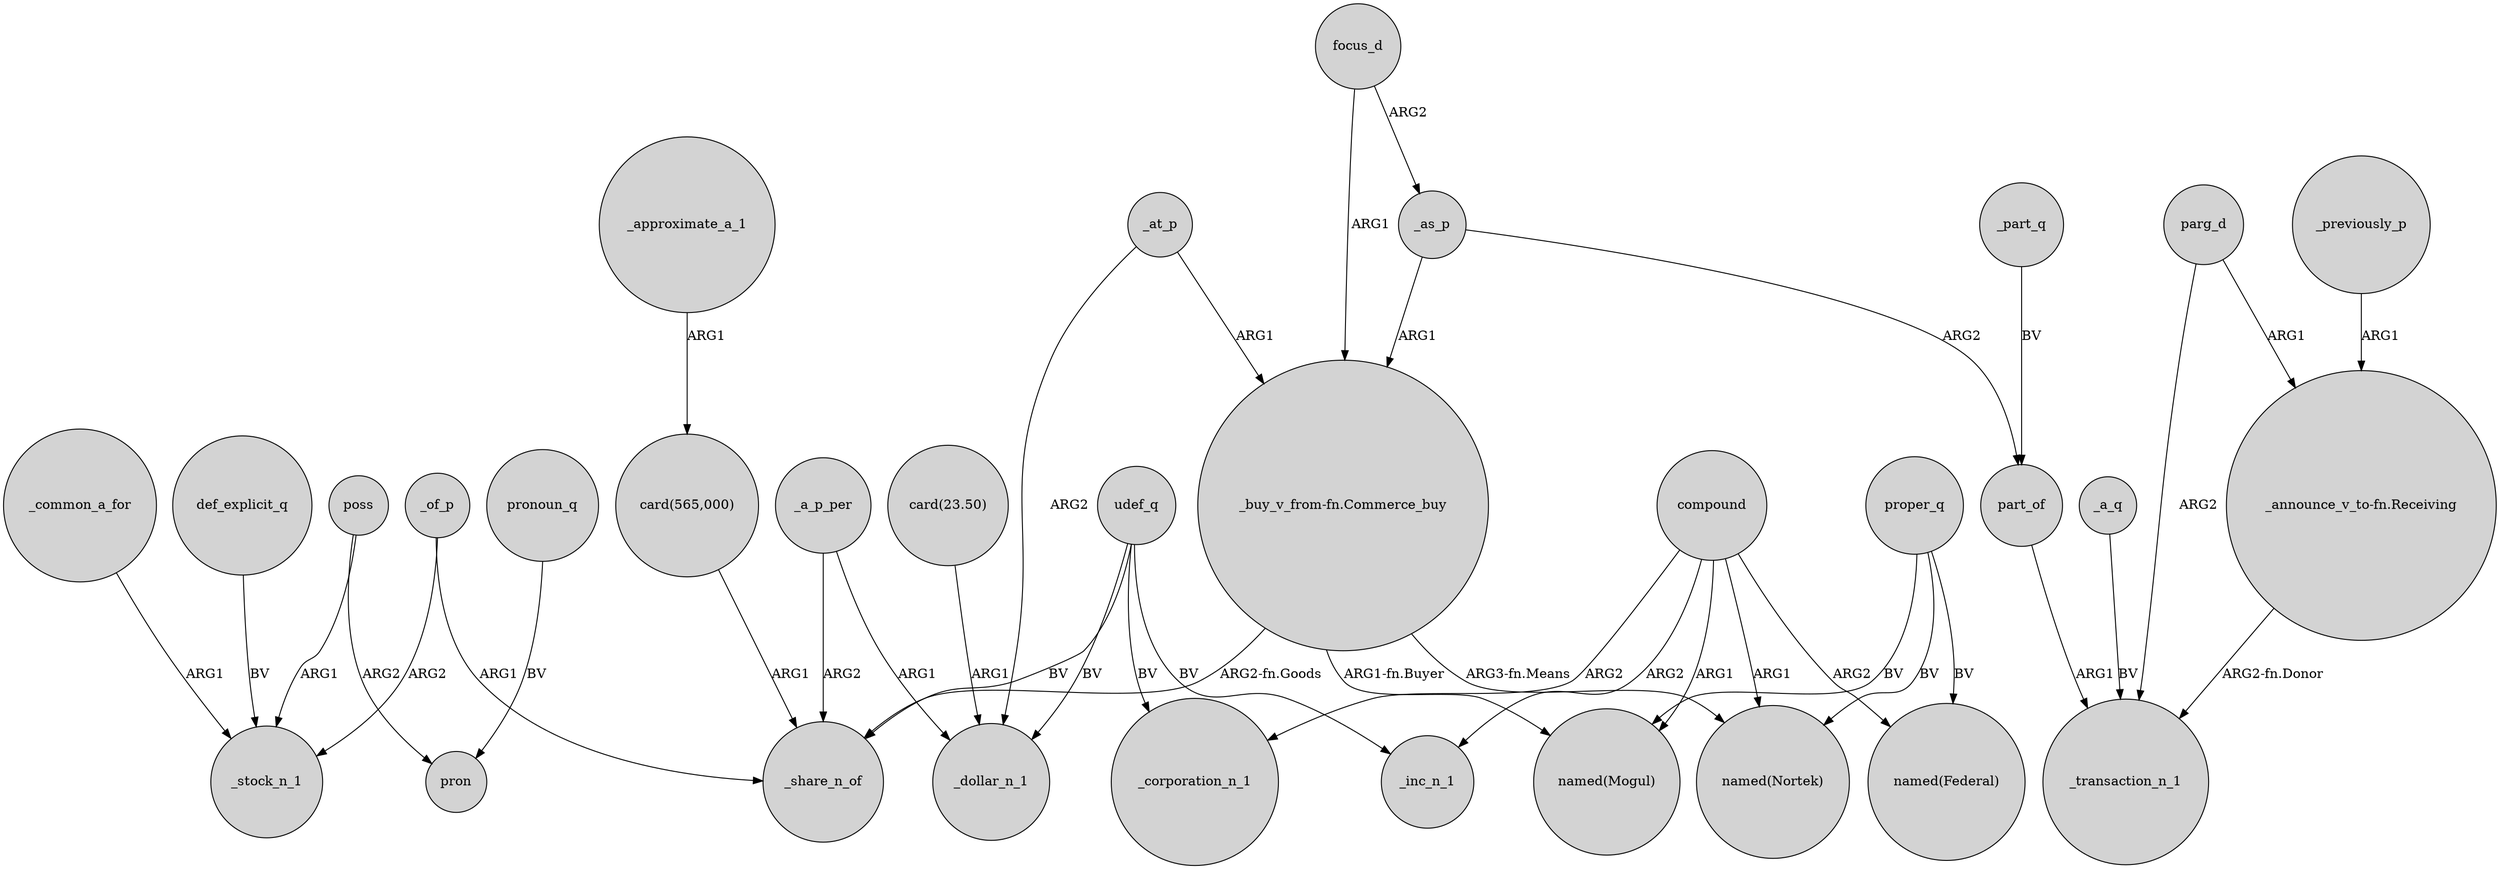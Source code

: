 digraph {
	node [shape=circle style=filled]
	proper_q -> "named(Mogul)" [label=BV]
	_of_p -> _share_n_of [label=ARG1]
	_common_a_for -> _stock_n_1 [label=ARG1]
	_as_p -> part_of [label=ARG2]
	parg_d -> _transaction_n_1 [label=ARG2]
	focus_d -> "_buy_v_from-fn.Commerce_buy" [label=ARG1]
	"card(565,000)" -> _share_n_of [label=ARG1]
	part_of -> _transaction_n_1 [label=ARG1]
	"card(23.50)" -> _dollar_n_1 [label=ARG1]
	def_explicit_q -> _stock_n_1 [label=BV]
	compound -> "named(Federal)" [label=ARG2]
	"_buy_v_from-fn.Commerce_buy" -> "named(Nortek)" [label="ARG3-fn.Means"]
	proper_q -> "named(Federal)" [label=BV]
	_approximate_a_1 -> "card(565,000)" [label=ARG1]
	_a_q -> _transaction_n_1 [label=BV]
	proper_q -> "named(Nortek)" [label=BV]
	"_announce_v_to-fn.Receiving" -> _transaction_n_1 [label="ARG2-fn.Donor"]
	pronoun_q -> pron [label=BV]
	udef_q -> _inc_n_1 [label=BV]
	poss -> pron [label=ARG2]
	_previously_p -> "_announce_v_to-fn.Receiving" [label=ARG1]
	compound -> "named(Nortek)" [label=ARG1]
	_at_p -> _dollar_n_1 [label=ARG2]
	_part_q -> part_of [label=BV]
	"_buy_v_from-fn.Commerce_buy" -> "named(Mogul)" [label="ARG1-fn.Buyer"]
	_a_p_per -> _share_n_of [label=ARG2]
	compound -> _inc_n_1 [label=ARG2]
	udef_q -> _share_n_of [label=BV]
	compound -> "named(Mogul)" [label=ARG1]
	poss -> _stock_n_1 [label=ARG1]
	udef_q -> _dollar_n_1 [label=BV]
	_a_p_per -> _dollar_n_1 [label=ARG1]
	_of_p -> _stock_n_1 [label=ARG2]
	_as_p -> "_buy_v_from-fn.Commerce_buy" [label=ARG1]
	compound -> _corporation_n_1 [label=ARG2]
	udef_q -> _corporation_n_1 [label=BV]
	focus_d -> _as_p [label=ARG2]
	"_buy_v_from-fn.Commerce_buy" -> _share_n_of [label="ARG2-fn.Goods"]
	parg_d -> "_announce_v_to-fn.Receiving" [label=ARG1]
	_at_p -> "_buy_v_from-fn.Commerce_buy" [label=ARG1]
}

